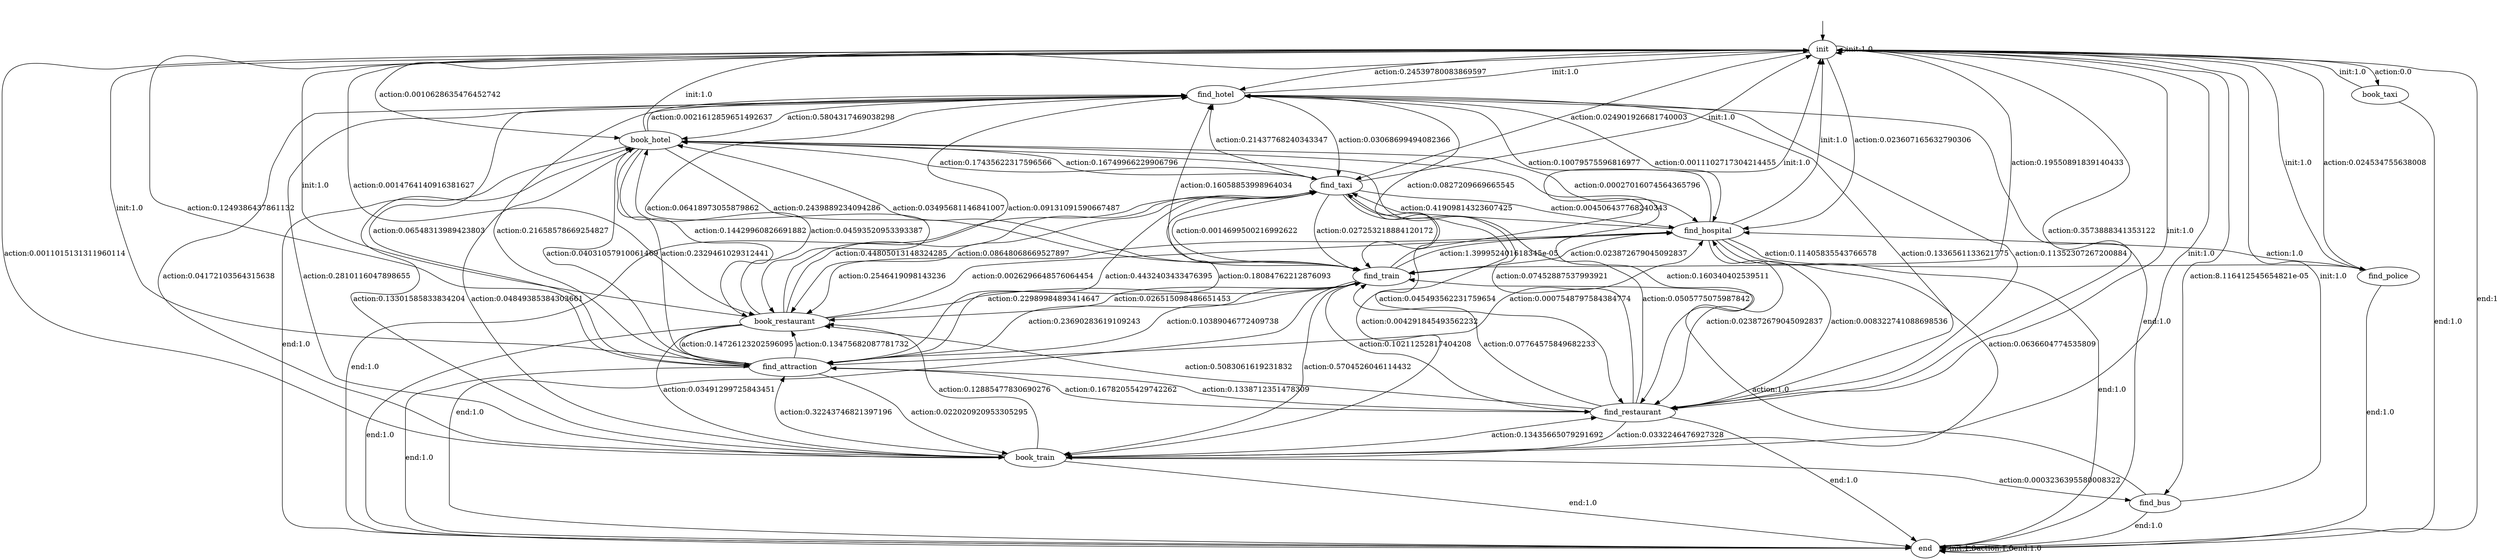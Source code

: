 digraph learned_mdp {
s0 [label="init"];
s1 [label="find_hotel"];
s2 [label="book_hotel"];
s3 [label="find_train"];
s4 [label="book_train"];
s5 [label="find_attraction"];
s6 [label="find_restaurant"];
s7 [label="book_restaurant"];
s8 [label="find_hospital"];
s9 [label="book_taxi"];
s10 [label="find_taxi"];
s11 [label="find_bus"];
s12 [label="find_police"];
s13 [label="end"];
s0 -> s0  [label="init:1.0"];
s0 -> s1  [label="action:0.24539780083869597"];
s0 -> s2  [label="action:0.0010628635476452742"];
s0 -> s3  [label="action:0.19550891839140433"];
s0 -> s4  [label="action:0.0011015131311960114"];
s0 -> s5  [label="action:0.1249386437861132"];
s0 -> s6  [label="action:0.3573888341353122"];
s0 -> s7  [label="action:0.0014764140916381627"];
s0 -> s8  [label="action:0.023607165632790306"];
s0 -> s9  [label="action:0.0"];
s0 -> s10  [label="action:0.024901926681740003"];
s0 -> s11  [label="action:8.116412545654821e-05"];
s0 -> s12  [label="action:0.024534755638008"];
s0 -> s13  [label="end:1"];
s1 -> s0  [label="init:1.0"];
s1 -> s2  [label="action:0.5804317469038298"];
s1 -> s3  [label="action:0.0827209669665545"];
s1 -> s4  [label="action:0.04172103564315638"];
s1 -> s5  [label="action:0.06548313989423803"];
s1 -> s6  [label="action:0.1336561133621775"];
s1 -> s7  [label="action:0.06418973055879862"];
s1 -> s8  [label="action:0.0011102717304214455"];
s1 -> s10  [label="action:0.03068699494082366"];
s1 -> s13 [label="end:1.0"];
s2 -> s0  [label="init:1.0"];
s2 -> s1  [label="action:0.0021612859651492637"];
s2 -> s3  [label="action:0.2439889234094286"];
s2 -> s4  [label="action:0.04849385384303661"];
s2 -> s5  [label="action:0.2329461029312441"];
s2 -> s6  [label="action:0.160340402539511"];
s2 -> s7  [label="action:0.14429960826691882"];
s2 -> s8  [label="action:0.00027016074564365796"];
s2 -> s10  [label="action:0.16749966229906796"];
s2 -> s13 [label="end:1.0"];
s3 -> s0  [label="init:1.0"];
s3 -> s1  [label="action:0.16058853998964034"];
s3 -> s2  [label="action:0.03495681146841007"];
s3 -> s4  [label="action:0.5704526046114432"];
s3 -> s5  [label="action:0.10389046772409738"];
s3 -> s6  [label="action:0.10211252817404208"];
s3 -> s7  [label="action:0.026515098486651453"];
s3 -> s8  [label="action:1.399952401618345e-05"];
s3 -> s10  [label="action:0.0014699500216992622"];
s3 -> s13 [label="end:1.0"];
s4 -> s0  [label="init:1.0"];
s4 -> s1  [label="action:0.2810116047898655"];
s4 -> s2  [label="action:0.13301585833834204"];
s4 -> s5  [label="action:0.32243746821397196"];
s4 -> s6  [label="action:0.13435665079291692"];
s4 -> s7  [label="action:0.12885477830690276"];
s4 -> s11  [label="action:0.0003236395580008322"];
s4 -> s13 [label="end:1.0"];
s5 -> s0  [label="init:1.0"];
s5 -> s1  [label="action:0.21658578669254827"];
s5 -> s2  [label="action:0.04031057910061469"];
s5 -> s3  [label="action:0.23690283619109243"];
s5 -> s4  [label="action:0.022020920953305295"];
s5 -> s6  [label="action:0.16782055429742262"];
s5 -> s7  [label="action:0.13475682087781732"];
s5 -> s8  [label="action:0.0007548797584384774"];
s5 -> s10  [label="action:0.18084762212876093"];
s5 -> s13 [label="end:1.0"];
s6 -> s0  [label="init:1.0"];
s6 -> s1  [label="action:0.11352307267200884"];
s6 -> s2  [label="action:0.07452887537993921"];
s6 -> s3  [label="action:0.07764575849682233"];
s6 -> s4  [label="action:0.0332246476927328"];
s6 -> s5  [label="action:0.1338712351478309"];
s6 -> s7  [label="action:0.5083061619231832"];
s6 -> s8  [label="action:0.008322741088698536"];
s6 -> s10  [label="action:0.0505775075987842"];
s6 -> s13 [label="end:1.0"];
s7 -> s0  [label="init:1.0"];
s7 -> s1  [label="action:0.09131091590667487"];
s7 -> s2  [label="action:0.04593520953393387"];
s7 -> s3  [label="action:0.22989984893414647"];
s7 -> s4  [label="action:0.03491299725843451"];
s7 -> s5  [label="action:0.14726123202596095"];
s7 -> s8  [label="action:0.0026296648576064454"];
s7 -> s10  [label="action:0.44805013148324285"];
s7 -> s13 [label="end:1.0"];
s8 -> s0  [label="init:1.0"];
s8 -> s1  [label="action:0.10079575596816977"];
s8 -> s3  [label="action:0.023872679045092837"];
s8 -> s4  [label="action:0.0636604774535809"];
s8 -> s6  [label="action:0.023872679045092837"];
s8 -> s7  [label="action:0.2546419098143236"];
s8 -> s10  [label="action:0.41909814323607425"];
s8 -> s12  [label="action:0.11405835543766578"];
s8 -> s13 [label="end:1.0"];
s9 -> s0  [label="init:1.0"];
s9 -> s13 [label="end:1.0"];
s10 -> s0  [label="init:1.0"];
s10 -> s1  [label="action:0.21437768240343347"];
s10 -> s2  [label="action:0.17435622317596566"];
s10 -> s3  [label="action:0.027253218884120172"];
s10 -> s4  [label="action:0.004291845493562232"];
s10 -> s5  [label="action:0.4432403433476395"];
s10 -> s6  [label="action:0.045493562231759654"];
s10 -> s7  [label="action:0.08648068669527897"];
s10 -> s8  [label="action:0.004506437768240343"];
s10 -> s13 [label="end:1.0"];
s11 -> s0  [label="init:1.0"];
s11 -> s3  [label="action:1.0"];
s11 -> s13 [label="end:1.0"];
s12 -> s0  [label="init:1.0"];
s12 -> s8  [label="action:1.0"];
s12 -> s13 [label="end:1.0"];
s13 -> s13 [label="init:1.0"];
s13 -> s13  [label="action:1.0"];
s13 -> s13  [label="end:1.0"];
__start0 [label="", shape=none];
__start0 -> s0  [label=""];
}
